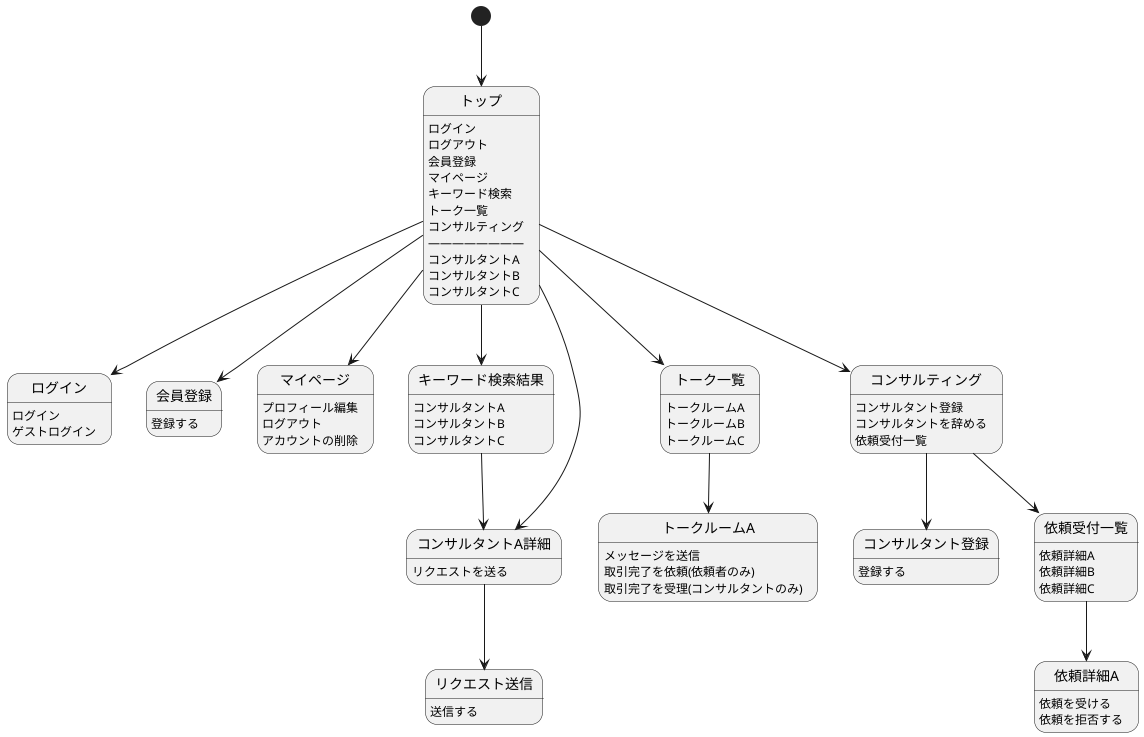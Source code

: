 @startuml

[*] --> トップ
トップ : ログイン
トップ : ログアウト
トップ : 会員登録
トップ : マイページ
トップ : キーワード検索
トップ : トーク一覧
トップ : コンサルティング
トップ : ――――――――
トップ : コンサルタントA
トップ : コンサルタントB
トップ : コンサルタントC
トップ --> ログイン
トップ --> 会員登録
トップ --> マイページ
トップ --> キーワード検索結果
トップ --> トーク一覧
トップ --> コンサルティング
トップ --> コンサルタントA詳細

ログイン : ログイン
ログイン : ゲストログイン

会員登録 : 登録する

マイページ : プロフィール編集
マイページ : ログアウト
マイページ : アカウントの削除

キーワード検索結果: コンサルタントA
キーワード検索結果: コンサルタントB
キーワード検索結果: コンサルタントC
キーワード検索結果 --> コンサルタントA詳細

コンサルタントA詳細 : リクエストを送る
コンサルタントA詳細 --> リクエスト送信

リクエスト送信 : 送信する

コンサルティング : コンサルタント登録
コンサルティング : コンサルタントを辞める
コンサルティング : 依頼受付一覧
コンサルティング --> コンサルタント登録
コンサルティング --> 依頼受付一覧


コンサルタント登録 : 登録する 

トーク一覧 :トークルームA
トーク一覧 :トークルームB
トーク一覧 :トークルームC
トーク一覧 --> トークルームA

トークルームA : メッセージを送信
トークルームA : 取引完了を依頼(依頼者のみ)
トークルームA : 取引完了を受理(コンサルタントのみ)

依頼受付一覧 : 依頼詳細A
依頼受付一覧 : 依頼詳細B
依頼受付一覧 : 依頼詳細C
依頼受付一覧 --> 依頼詳細A

依頼詳細A : 依頼を受ける
依頼詳細A : 依頼を拒否する

@enduml
